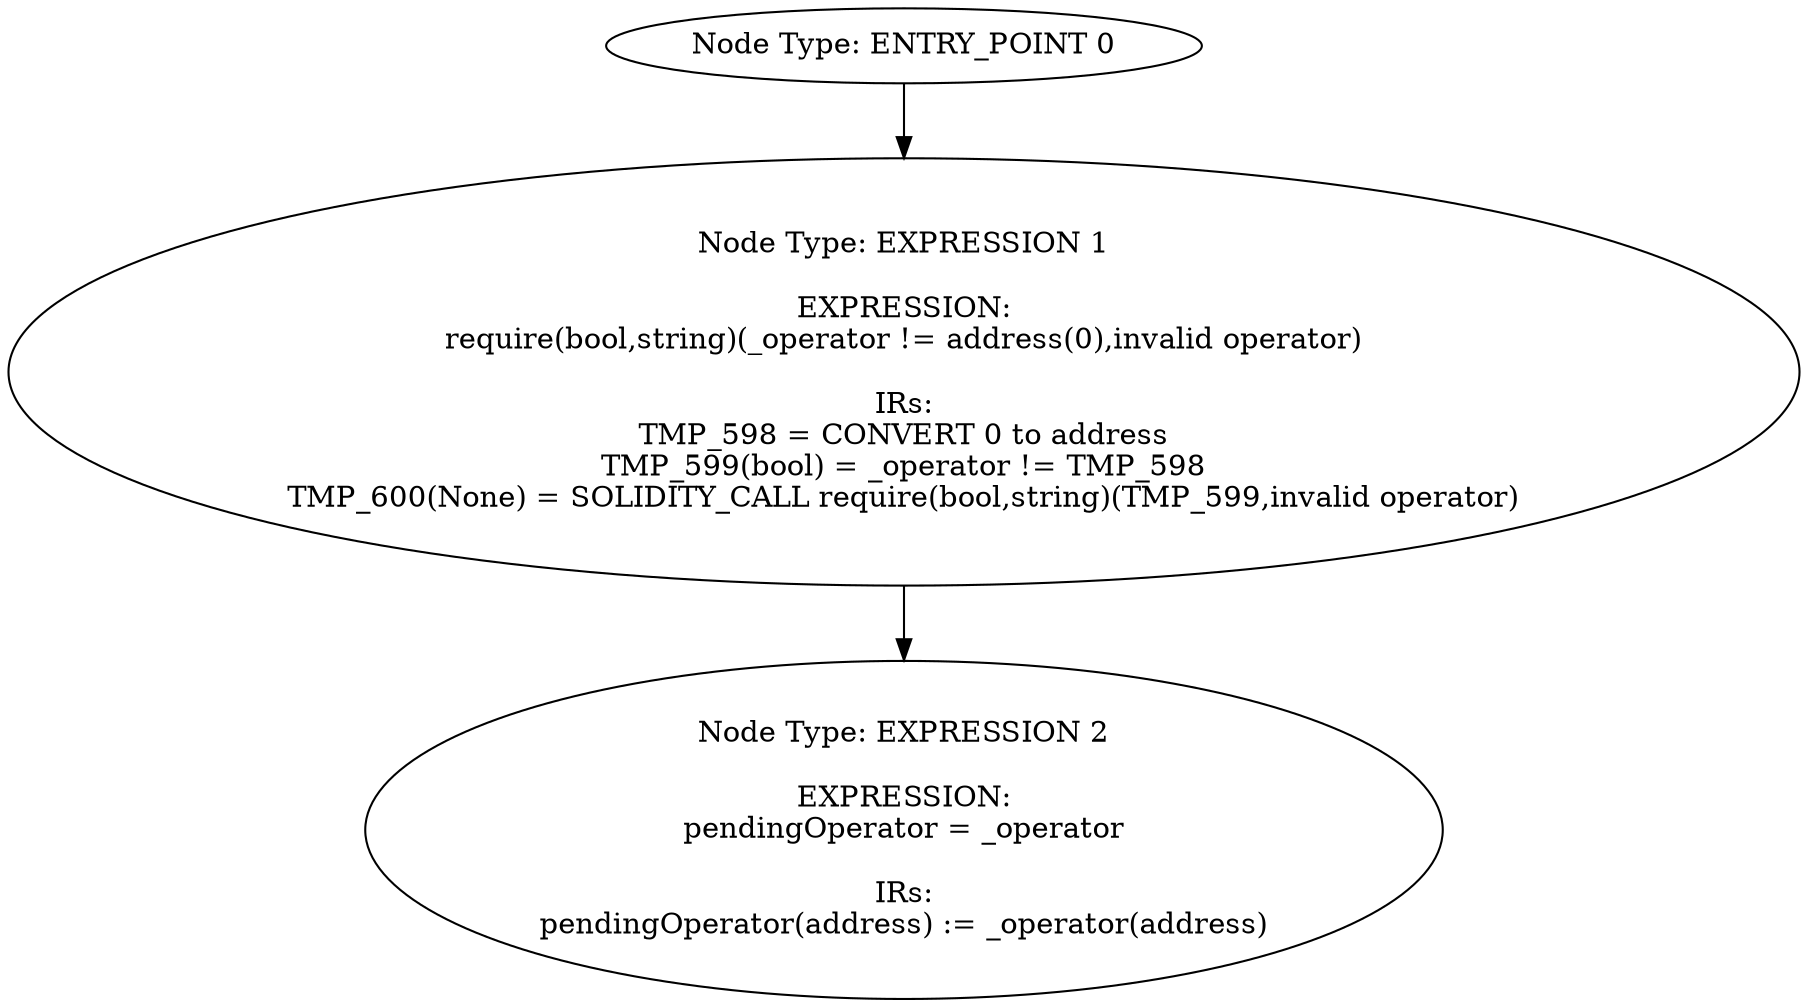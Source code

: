 digraph{
0[label="Node Type: ENTRY_POINT 0
"];
0->1;
1[label="Node Type: EXPRESSION 1

EXPRESSION:
require(bool,string)(_operator != address(0),invalid operator)

IRs:
TMP_598 = CONVERT 0 to address
TMP_599(bool) = _operator != TMP_598
TMP_600(None) = SOLIDITY_CALL require(bool,string)(TMP_599,invalid operator)"];
1->2;
2[label="Node Type: EXPRESSION 2

EXPRESSION:
pendingOperator = _operator

IRs:
pendingOperator(address) := _operator(address)"];
}
